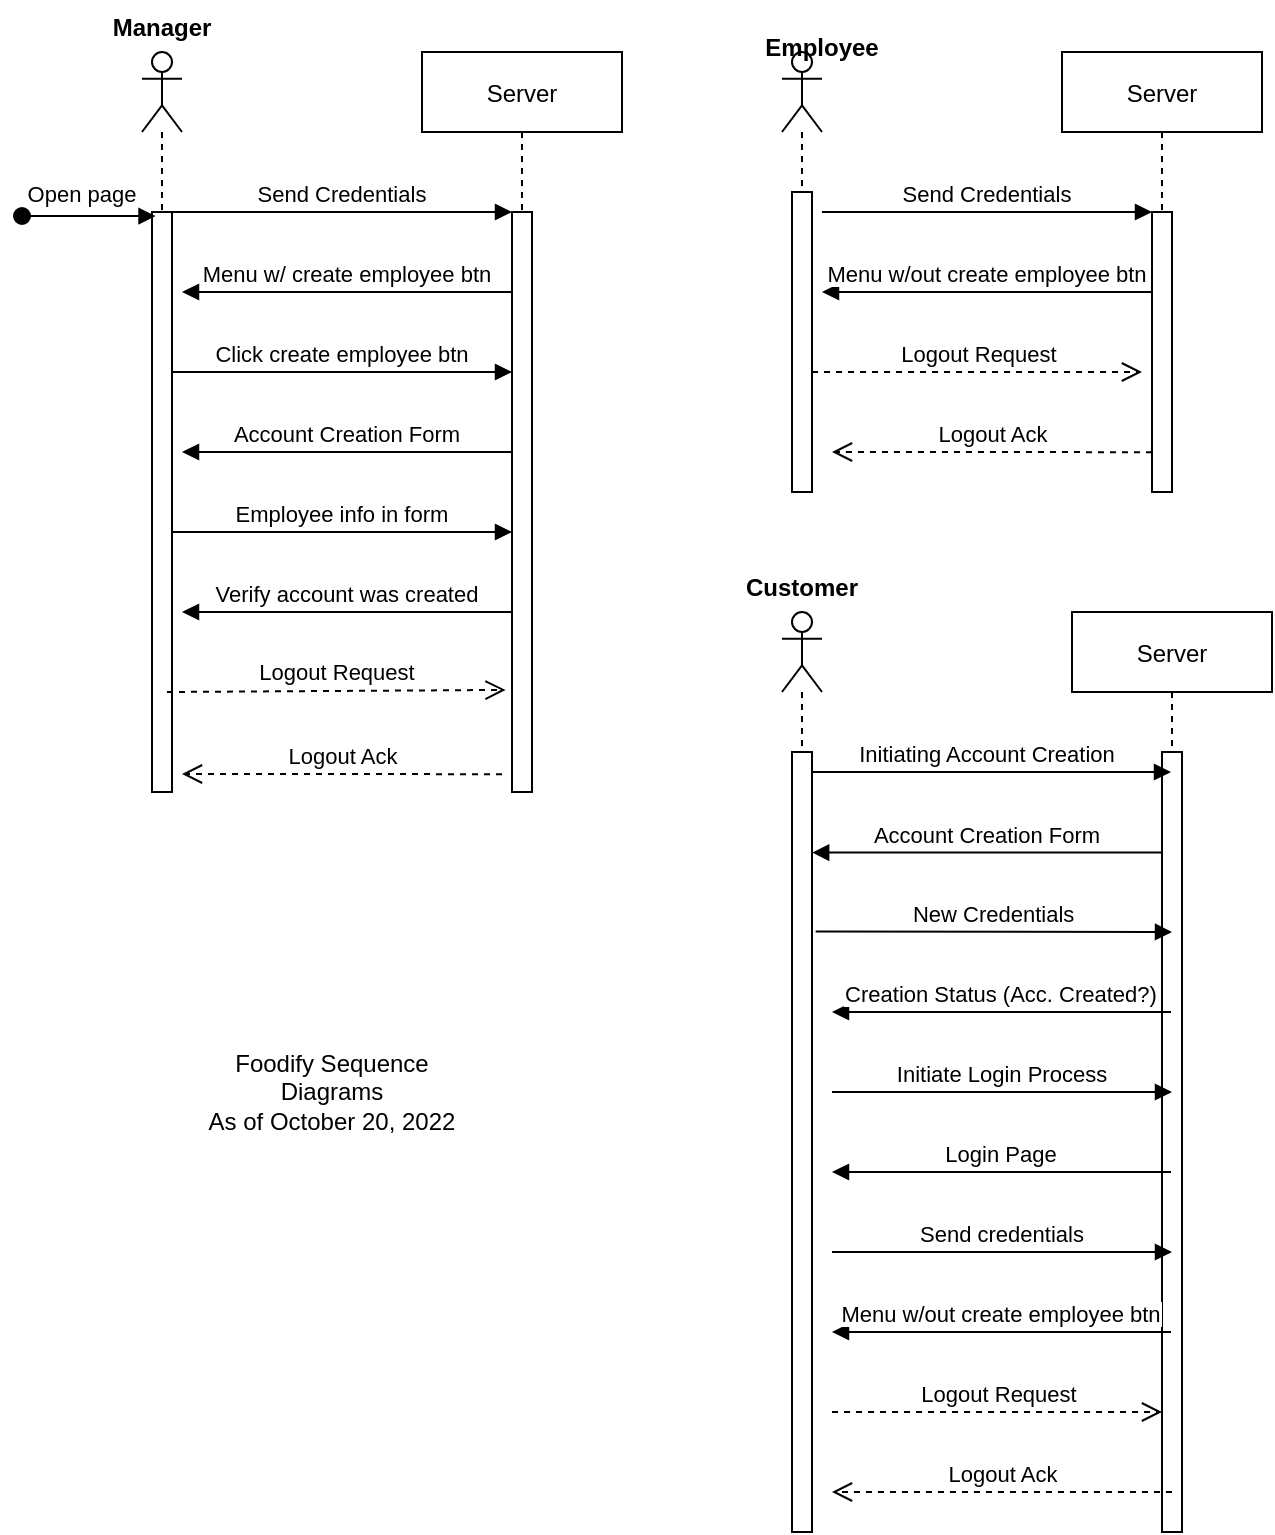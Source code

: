 <mxfile version="20.4.1"><diagram id="hzjN0ymPcRmBAlDXRr_Y" name="Page-1"><mxGraphModel dx="889" dy="410" grid="1" gridSize="10" guides="1" tooltips="1" connect="1" arrows="1" fold="1" page="1" pageScale="1" pageWidth="850" pageHeight="1100" math="0" shadow="0"><root><mxCell id="0"/><mxCell id="1" parent="0"/><mxCell id="l9f8Uh0qnL8_IWpXnhgz-70" value="Server" style="shape=umlLifeline;perimeter=lifelinePerimeter;container=1;collapsible=0;recursiveResize=0;rounded=0;shadow=0;strokeWidth=1;" vertex="1" parent="1"><mxGeometry x="220" y="40" width="100" height="370" as="geometry"/></mxCell><mxCell id="l9f8Uh0qnL8_IWpXnhgz-71" value="" style="points=[];perimeter=orthogonalPerimeter;rounded=0;shadow=0;strokeWidth=1;" vertex="1" parent="l9f8Uh0qnL8_IWpXnhgz-70"><mxGeometry x="45" y="80" width="10" height="290" as="geometry"/></mxCell><mxCell id="l9f8Uh0qnL8_IWpXnhgz-72" value="Click create employee btn" style="verticalAlign=bottom;endArrow=block;entryX=0;entryY=0;shadow=0;strokeWidth=1;" edge="1" parent="l9f8Uh0qnL8_IWpXnhgz-70"><mxGeometry relative="1" as="geometry"><mxPoint x="-125" y="160.0" as="sourcePoint"/><mxPoint x="45" y="160.0" as="targetPoint"/></mxGeometry></mxCell><mxCell id="l9f8Uh0qnL8_IWpXnhgz-73" value="Employee info in form" style="verticalAlign=bottom;endArrow=block;entryX=0;entryY=0;shadow=0;strokeWidth=1;" edge="1" parent="l9f8Uh0qnL8_IWpXnhgz-70"><mxGeometry relative="1" as="geometry"><mxPoint x="-125" y="240.0" as="sourcePoint"/><mxPoint x="45" y="240.0" as="targetPoint"/></mxGeometry></mxCell><mxCell id="l9f8Uh0qnL8_IWpXnhgz-74" value="Account Creation Form" style="verticalAlign=bottom;endArrow=block;entryX=1;entryY=0;shadow=0;strokeWidth=1;" edge="1" parent="l9f8Uh0qnL8_IWpXnhgz-70"><mxGeometry relative="1" as="geometry"><mxPoint x="45" y="200" as="sourcePoint"/><mxPoint x="-120" y="200" as="targetPoint"/></mxGeometry></mxCell><mxCell id="l9f8Uh0qnL8_IWpXnhgz-75" value="Verify account was created" style="verticalAlign=bottom;endArrow=block;entryX=1;entryY=0;shadow=0;strokeWidth=1;" edge="1" parent="l9f8Uh0qnL8_IWpXnhgz-70"><mxGeometry relative="1" as="geometry"><mxPoint x="45" y="280" as="sourcePoint"/><mxPoint x="-120" y="280" as="targetPoint"/></mxGeometry></mxCell><mxCell id="l9f8Uh0qnL8_IWpXnhgz-76" value="Send Credentials" style="verticalAlign=bottom;endArrow=block;entryX=0;entryY=0;shadow=0;strokeWidth=1;" edge="1" parent="1" source="l9f8Uh0qnL8_IWpXnhgz-67" target="l9f8Uh0qnL8_IWpXnhgz-71"><mxGeometry relative="1" as="geometry"><mxPoint x="195" y="120" as="sourcePoint"/></mxGeometry></mxCell><mxCell id="l9f8Uh0qnL8_IWpXnhgz-77" value="Menu w/ create employee btn" style="verticalAlign=bottom;endArrow=block;entryX=1;entryY=0;shadow=0;strokeWidth=1;" edge="1" parent="1" source="l9f8Uh0qnL8_IWpXnhgz-71"><mxGeometry relative="1" as="geometry"><mxPoint x="160" y="160" as="sourcePoint"/><mxPoint x="100" y="160" as="targetPoint"/></mxGeometry></mxCell><mxCell id="l9f8Uh0qnL8_IWpXnhgz-81" value="Server" style="shape=umlLifeline;perimeter=lifelinePerimeter;container=1;collapsible=0;recursiveResize=0;rounded=0;shadow=0;strokeWidth=1;" vertex="1" parent="1"><mxGeometry x="540" y="40" width="100" height="220" as="geometry"/></mxCell><mxCell id="l9f8Uh0qnL8_IWpXnhgz-82" value="" style="points=[];perimeter=orthogonalPerimeter;rounded=0;shadow=0;strokeWidth=1;" vertex="1" parent="l9f8Uh0qnL8_IWpXnhgz-81"><mxGeometry x="45" y="80" width="10" height="140" as="geometry"/></mxCell><mxCell id="l9f8Uh0qnL8_IWpXnhgz-83" value="Logout Request" style="html=1;verticalAlign=bottom;endArrow=open;dashed=1;endSize=8;rounded=0;" edge="1" parent="l9f8Uh0qnL8_IWpXnhgz-81"><mxGeometry relative="1" as="geometry"><mxPoint x="-125" y="160" as="sourcePoint"/><mxPoint x="40" y="160" as="targetPoint"/></mxGeometry></mxCell><mxCell id="l9f8Uh0qnL8_IWpXnhgz-84" value="Logout Ack" style="html=1;verticalAlign=bottom;endArrow=open;dashed=1;endSize=8;rounded=0;" edge="1" parent="l9f8Uh0qnL8_IWpXnhgz-81"><mxGeometry relative="1" as="geometry"><mxPoint x="45" y="200.08" as="sourcePoint"/><mxPoint x="-115" y="200" as="targetPoint"/></mxGeometry></mxCell><mxCell id="l9f8Uh0qnL8_IWpXnhgz-85" value="Send Credentials" style="verticalAlign=bottom;endArrow=block;entryX=0;entryY=0;shadow=0;strokeWidth=1;" edge="1" parent="1" target="l9f8Uh0qnL8_IWpXnhgz-82"><mxGeometry relative="1" as="geometry"><mxPoint x="420" y="120" as="sourcePoint"/><Array as="points"><mxPoint x="490" y="120"/></Array></mxGeometry></mxCell><mxCell id="l9f8Uh0qnL8_IWpXnhgz-86" value="Menu w/out create employee btn" style="verticalAlign=bottom;endArrow=block;entryX=1;entryY=0;shadow=0;strokeWidth=1;" edge="1" parent="1" source="l9f8Uh0qnL8_IWpXnhgz-82"><mxGeometry relative="1" as="geometry"><mxPoint x="480" y="160" as="sourcePoint"/><mxPoint x="420" y="160" as="targetPoint"/></mxGeometry></mxCell><mxCell id="l9f8Uh0qnL8_IWpXnhgz-87" value="Logout Ack" style="html=1;verticalAlign=bottom;endArrow=open;dashed=1;endSize=8;rounded=0;" edge="1" parent="1"><mxGeometry relative="1" as="geometry"><mxPoint x="260.0" y="401.08" as="sourcePoint"/><mxPoint x="100" y="401" as="targetPoint"/></mxGeometry></mxCell><mxCell id="l9f8Uh0qnL8_IWpXnhgz-92" value="Server" style="shape=umlLifeline;perimeter=lifelinePerimeter;container=1;collapsible=0;recursiveResize=0;rounded=0;shadow=0;strokeWidth=1;" vertex="1" parent="1"><mxGeometry x="545" y="320" width="100" height="460" as="geometry"/></mxCell><mxCell id="l9f8Uh0qnL8_IWpXnhgz-93" value="" style="points=[];perimeter=orthogonalPerimeter;rounded=0;shadow=0;strokeWidth=1;" vertex="1" parent="l9f8Uh0qnL8_IWpXnhgz-92"><mxGeometry x="45" y="70" width="10" height="390" as="geometry"/></mxCell><mxCell id="l9f8Uh0qnL8_IWpXnhgz-94" value="Initiating Account Creation" style="verticalAlign=bottom;endArrow=block;shadow=0;strokeWidth=1;startArrow=none;" edge="1" parent="1" source="l9f8Uh0qnL8_IWpXnhgz-110"><mxGeometry relative="1" as="geometry"><mxPoint x="520" y="400" as="sourcePoint"/><mxPoint x="594.5" y="400" as="targetPoint"/><Array as="points"><mxPoint x="565" y="400"/></Array></mxGeometry></mxCell><mxCell id="l9f8Uh0qnL8_IWpXnhgz-95" value="Account Creation Form" style="verticalAlign=bottom;endArrow=block;entryX=1.008;entryY=0.129;shadow=0;strokeWidth=1;entryDx=0;entryDy=0;entryPerimeter=0;" edge="1" parent="1" source="l9f8Uh0qnL8_IWpXnhgz-93" target="l9f8Uh0qnL8_IWpXnhgz-89"><mxGeometry relative="1" as="geometry"><mxPoint x="485" y="440" as="sourcePoint"/><mxPoint x="425" y="440" as="targetPoint"/></mxGeometry></mxCell><mxCell id="l9f8Uh0qnL8_IWpXnhgz-96" value="New Credentials" style="verticalAlign=bottom;endArrow=block;entryX=0;entryY=0;shadow=0;strokeWidth=1;exitX=1.184;exitY=0.23;exitDx=0;exitDy=0;exitPerimeter=0;" edge="1" parent="1" source="l9f8Uh0qnL8_IWpXnhgz-89"><mxGeometry relative="1" as="geometry"><mxPoint x="425" y="480" as="sourcePoint"/><mxPoint x="595" y="480" as="targetPoint"/></mxGeometry></mxCell><mxCell id="l9f8Uh0qnL8_IWpXnhgz-97" value="Creation Status (Acc. Created?)" style="verticalAlign=bottom;endArrow=block;shadow=0;strokeWidth=1;" edge="1" parent="1"><mxGeometry relative="1" as="geometry"><mxPoint x="594.5" y="520" as="sourcePoint"/><mxPoint x="425" y="520" as="targetPoint"/></mxGeometry></mxCell><mxCell id="l9f8Uh0qnL8_IWpXnhgz-98" value="Initiate Login Process" style="verticalAlign=bottom;endArrow=block;entryX=0;entryY=0;shadow=0;strokeWidth=1;" edge="1" parent="1"><mxGeometry relative="1" as="geometry"><mxPoint x="425" y="560" as="sourcePoint"/><mxPoint x="595" y="560" as="targetPoint"/></mxGeometry></mxCell><mxCell id="l9f8Uh0qnL8_IWpXnhgz-99" value="Login Page" style="verticalAlign=bottom;endArrow=block;shadow=0;strokeWidth=1;" edge="1" parent="1"><mxGeometry relative="1" as="geometry"><mxPoint x="594.5" y="600" as="sourcePoint"/><mxPoint x="425" y="600" as="targetPoint"/></mxGeometry></mxCell><mxCell id="l9f8Uh0qnL8_IWpXnhgz-100" value="Menu w/out create employee btn" style="verticalAlign=bottom;endArrow=block;shadow=0;strokeWidth=1;" edge="1" parent="1"><mxGeometry relative="1" as="geometry"><mxPoint x="594.5" y="680" as="sourcePoint"/><mxPoint x="425" y="680" as="targetPoint"/></mxGeometry></mxCell><mxCell id="l9f8Uh0qnL8_IWpXnhgz-101" value="Send credentials" style="verticalAlign=bottom;endArrow=block;entryX=0;entryY=0;shadow=0;strokeWidth=1;" edge="1" parent="1"><mxGeometry relative="1" as="geometry"><mxPoint x="425" y="640" as="sourcePoint"/><mxPoint x="595" y="640" as="targetPoint"/></mxGeometry></mxCell><mxCell id="l9f8Uh0qnL8_IWpXnhgz-102" value="Logout Ack" style="html=1;verticalAlign=bottom;endArrow=open;dashed=1;endSize=8;rounded=0;" edge="1" parent="1"><mxGeometry relative="1" as="geometry"><mxPoint x="595" y="760" as="sourcePoint"/><mxPoint x="425" y="760" as="targetPoint"/><Array as="points"><mxPoint x="565" y="760"/></Array></mxGeometry></mxCell><mxCell id="l9f8Uh0qnL8_IWpXnhgz-103" value="Foodify Sequence Diagrams&lt;br&gt;As of October 20, 2022" style="text;html=1;strokeColor=none;fillColor=none;align=center;verticalAlign=middle;whiteSpace=wrap;rounded=0;" vertex="1" parent="1"><mxGeometry x="100" y="520" width="150" height="80" as="geometry"/></mxCell><mxCell id="l9f8Uh0qnL8_IWpXnhgz-104" value="" style="shape=umlLifeline;participant=umlActor;perimeter=lifelinePerimeter;whiteSpace=wrap;html=1;container=1;collapsible=0;recursiveResize=0;verticalAlign=top;spacingTop=36;outlineConnect=0;" vertex="1" parent="1"><mxGeometry x="400" y="40" width="20" height="220" as="geometry"/></mxCell><mxCell id="l9f8Uh0qnL8_IWpXnhgz-79" value="" style="points=[];perimeter=orthogonalPerimeter;rounded=0;shadow=0;strokeWidth=1;" vertex="1" parent="l9f8Uh0qnL8_IWpXnhgz-104"><mxGeometry x="5" y="70" width="10" height="150" as="geometry"/></mxCell><mxCell id="l9f8Uh0qnL8_IWpXnhgz-105" value="Manager" style="text;align=center;fontStyle=1;verticalAlign=middle;spacingLeft=3;spacingRight=3;strokeColor=none;rotatable=0;points=[[0,0.5],[1,0.5]];portConstraint=eastwest;" vertex="1" parent="1"><mxGeometry x="50" y="14" width="80" height="26" as="geometry"/></mxCell><mxCell id="l9f8Uh0qnL8_IWpXnhgz-106" value="" style="shape=umlLifeline;participant=umlActor;perimeter=lifelinePerimeter;whiteSpace=wrap;html=1;container=1;collapsible=0;recursiveResize=0;verticalAlign=top;spacingTop=36;outlineConnect=0;" vertex="1" parent="1"><mxGeometry x="80" y="40" width="20" height="370" as="geometry"/></mxCell><mxCell id="l9f8Uh0qnL8_IWpXnhgz-67" value="" style="points=[];perimeter=orthogonalPerimeter;rounded=0;shadow=0;strokeWidth=1;" vertex="1" parent="l9f8Uh0qnL8_IWpXnhgz-106"><mxGeometry x="5" y="80" width="10" height="290" as="geometry"/></mxCell><mxCell id="l9f8Uh0qnL8_IWpXnhgz-107" value="Logout Request" style="html=1;verticalAlign=bottom;endArrow=open;dashed=1;endSize=8;rounded=0;entryX=-0.322;entryY=0.824;entryDx=0;entryDy=0;entryPerimeter=0;" edge="1" parent="1" target="l9f8Uh0qnL8_IWpXnhgz-71"><mxGeometry relative="1" as="geometry"><mxPoint x="92.5" y="360.0" as="sourcePoint"/><mxPoint x="257.5" y="360.0" as="targetPoint"/></mxGeometry></mxCell><mxCell id="l9f8Uh0qnL8_IWpXnhgz-108" value="Customer" style="text;align=center;fontStyle=1;verticalAlign=middle;spacingLeft=3;spacingRight=3;strokeColor=none;rotatable=0;points=[[0,0.5],[1,0.5]];portConstraint=eastwest;" vertex="1" parent="1"><mxGeometry x="370" y="294" width="80" height="26" as="geometry"/></mxCell><mxCell id="l9f8Uh0qnL8_IWpXnhgz-109" value="Open page" style="verticalAlign=bottom;startArrow=oval;endArrow=block;startSize=8;shadow=0;strokeWidth=1;entryX=0.176;entryY=0.007;entryDx=0;entryDy=0;entryPerimeter=0;" edge="1" parent="1" target="l9f8Uh0qnL8_IWpXnhgz-67"><mxGeometry x="-0.101" y="2" relative="1" as="geometry"><mxPoint x="20" y="122" as="sourcePoint"/><mxPoint x="80" y="120" as="targetPoint"/><mxPoint as="offset"/></mxGeometry></mxCell><mxCell id="l9f8Uh0qnL8_IWpXnhgz-91" value="Logout Request" style="html=1;verticalAlign=bottom;endArrow=open;dashed=1;endSize=8;rounded=0;" edge="1" parent="1"><mxGeometry relative="1" as="geometry"><mxPoint x="425.0" y="720" as="sourcePoint"/><mxPoint x="590" y="720" as="targetPoint"/></mxGeometry></mxCell><mxCell id="l9f8Uh0qnL8_IWpXnhgz-110" value="" style="shape=umlLifeline;participant=umlActor;perimeter=lifelinePerimeter;whiteSpace=wrap;html=1;container=1;collapsible=0;recursiveResize=0;verticalAlign=top;spacingTop=36;outlineConnect=0;" vertex="1" parent="1"><mxGeometry x="400" y="320" width="20" height="440" as="geometry"/></mxCell><mxCell id="l9f8Uh0qnL8_IWpXnhgz-89" value="" style="points=[];perimeter=orthogonalPerimeter;rounded=0;shadow=0;strokeWidth=1;" vertex="1" parent="l9f8Uh0qnL8_IWpXnhgz-110"><mxGeometry x="5" y="70" width="10" height="390" as="geometry"/></mxCell><mxCell id="l9f8Uh0qnL8_IWpXnhgz-111" value="" style="verticalAlign=bottom;endArrow=none;shadow=0;strokeWidth=1;" edge="1" parent="l9f8Uh0qnL8_IWpXnhgz-110" source="l9f8Uh0qnL8_IWpXnhgz-89" target="l9f8Uh0qnL8_IWpXnhgz-110"><mxGeometry relative="1" as="geometry"><mxPoint x="-345" y="80" as="sourcePoint"/><mxPoint x="194.5" y="80" as="targetPoint"/><Array as="points"/></mxGeometry></mxCell><mxCell id="l9f8Uh0qnL8_IWpXnhgz-112" value="Employee" style="text;align=center;fontStyle=1;verticalAlign=middle;spacingLeft=3;spacingRight=3;strokeColor=none;rotatable=0;points=[[0,0.5],[1,0.5]];portConstraint=eastwest;" vertex="1" parent="1"><mxGeometry x="380" y="24" width="80" height="26" as="geometry"/></mxCell></root></mxGraphModel></diagram></mxfile>